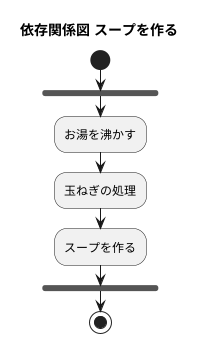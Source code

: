 @startuml スープを作る

title 依存関係図 スープを作る
start
fork
    :お湯を沸かす;
    :玉ねぎの処理;
    :スープを作る;
end fork
stop

@enduml